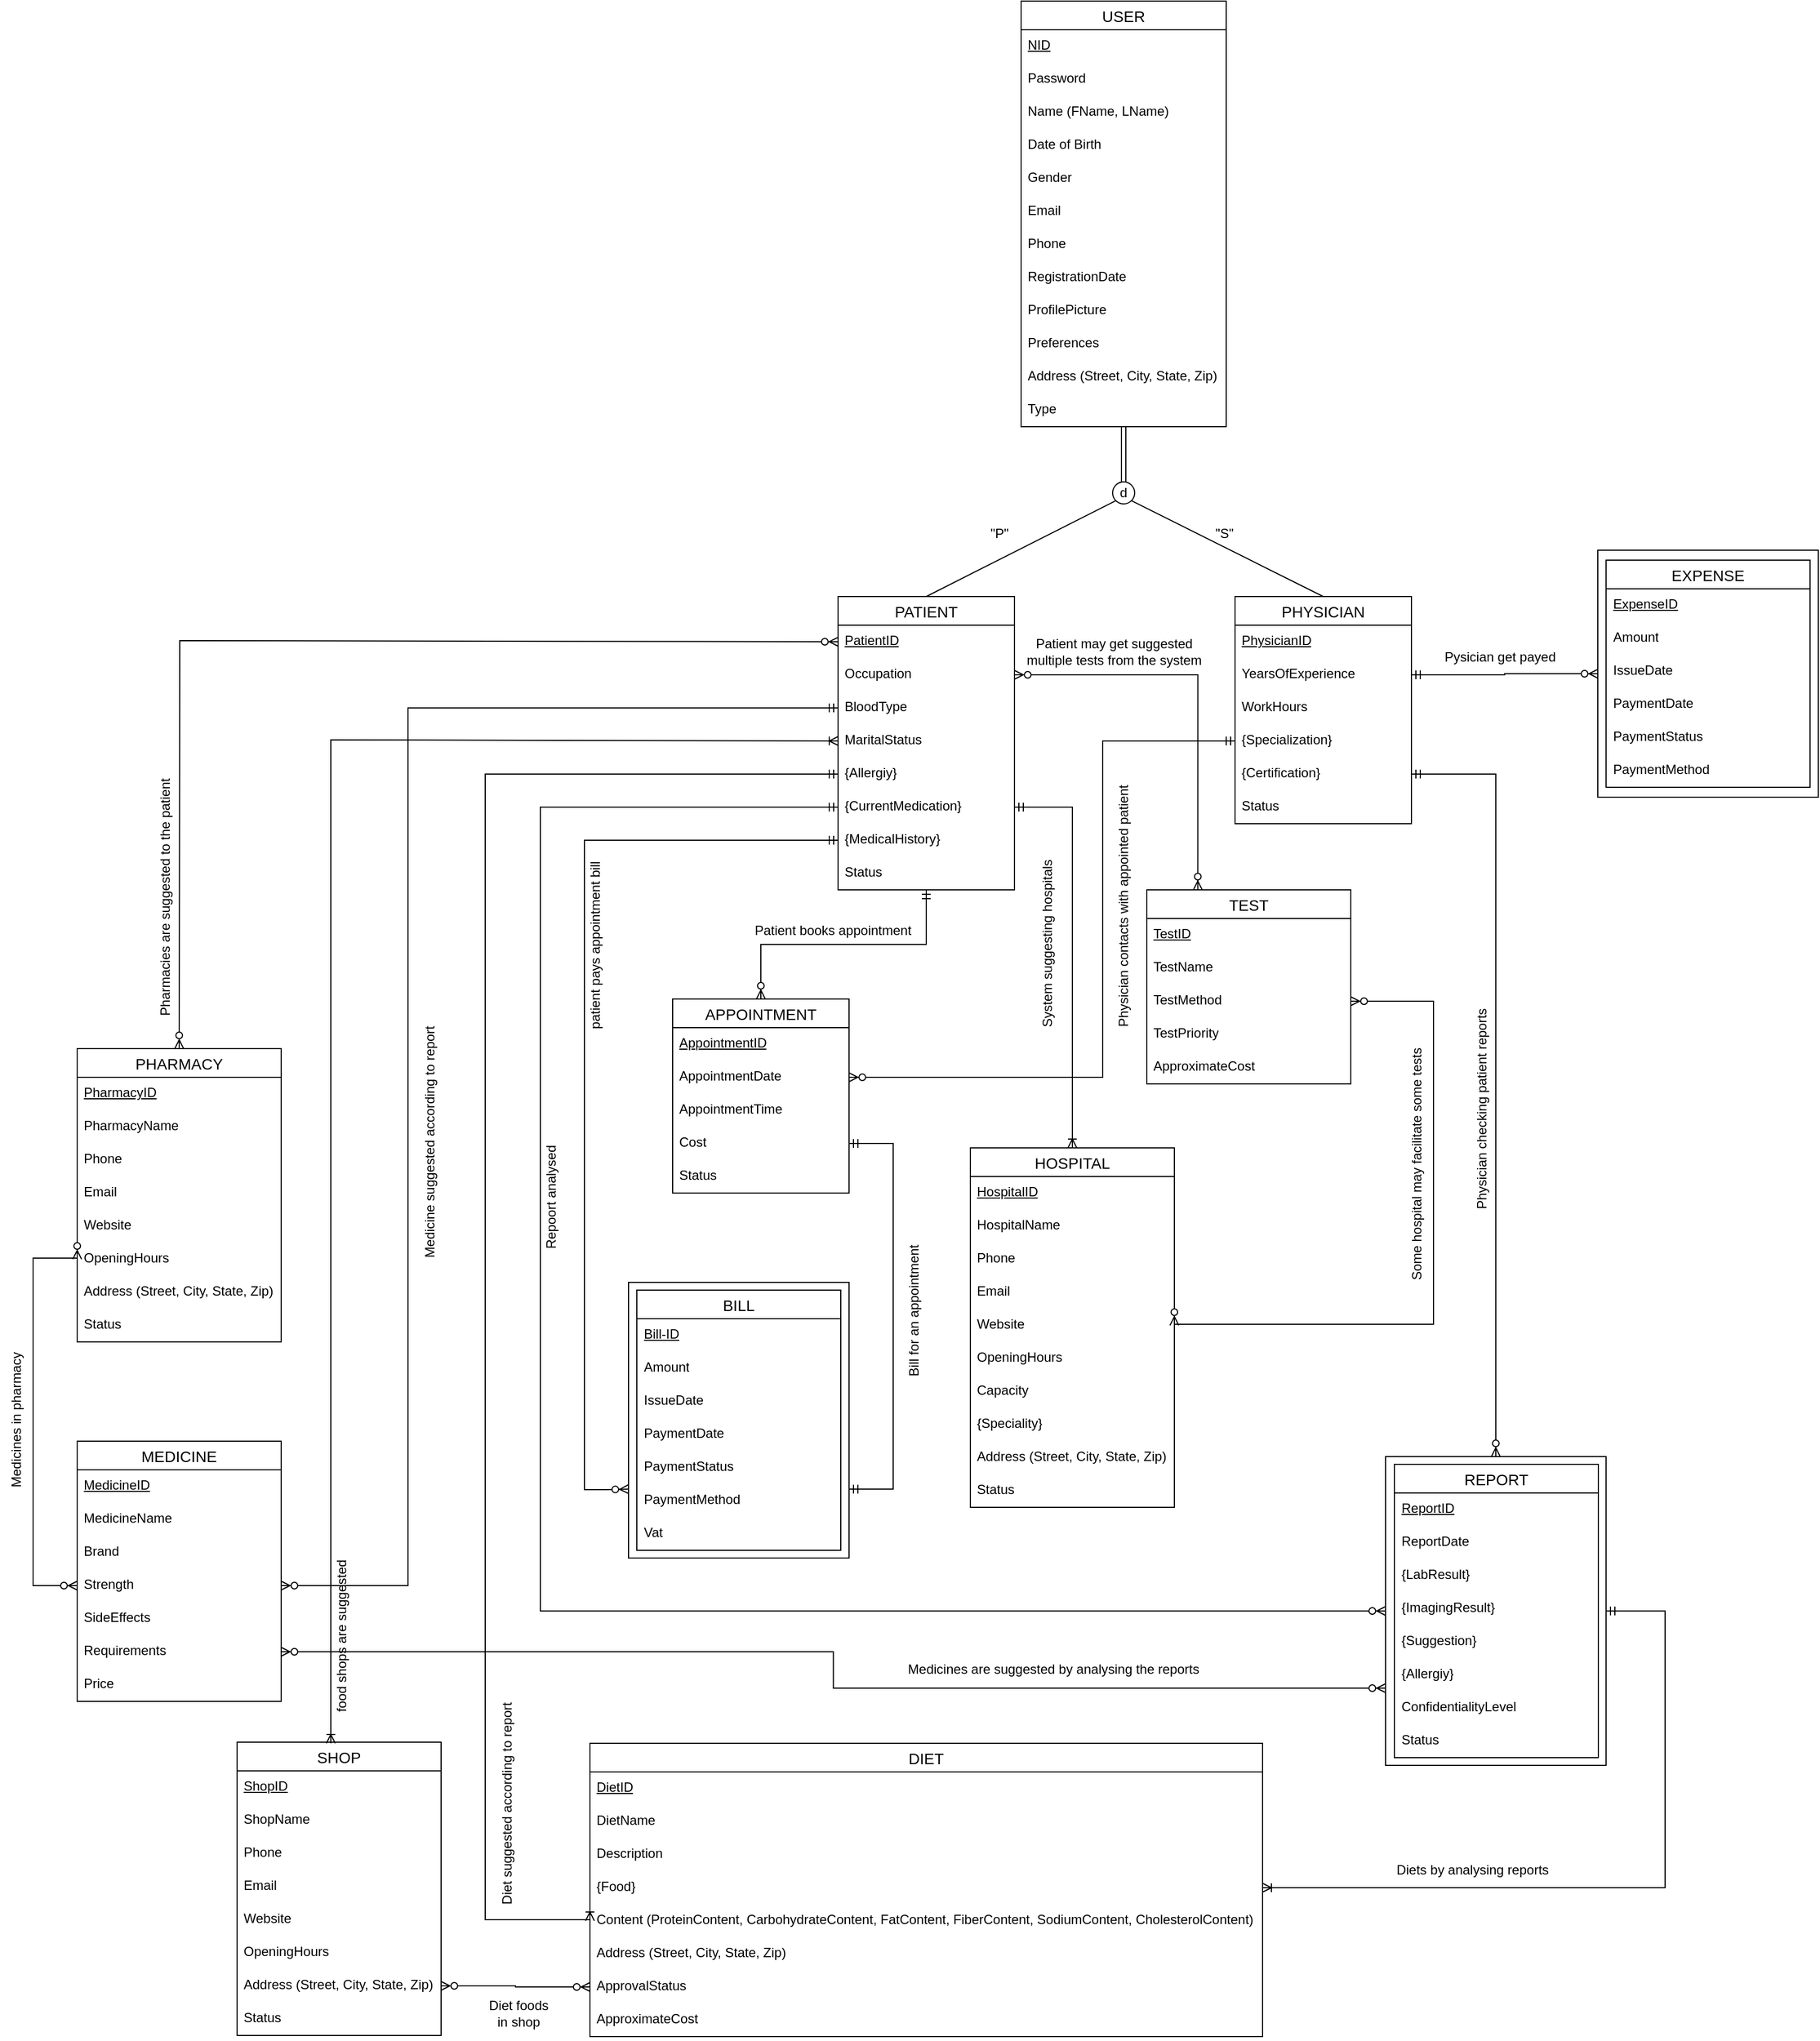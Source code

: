 <mxfile version="24.4.8" type="device">
  <diagram name="Page-1" id="dJ814Q4SRcZEO9ISlisU">
    <mxGraphModel dx="2045" dy="2937" grid="1" gridSize="10" guides="1" tooltips="1" connect="1" arrows="1" fold="1" page="1" pageScale="1" pageWidth="850" pageHeight="1100" math="0" shadow="0">
      <root>
        <mxCell id="0" />
        <mxCell id="1" parent="0" />
        <mxCell id="LpF7UqB0u3cu7DJITs-5-1" value="USER" style="swimlane;fontStyle=0;childLayout=stackLayout;horizontal=1;startSize=26;horizontalStack=0;resizeParent=1;resizeParentMax=0;resizeLast=0;collapsible=1;marginBottom=0;align=center;fontSize=14;" parent="1" vertex="1">
          <mxGeometry x="96" y="-2190" width="186" height="386" as="geometry" />
        </mxCell>
        <mxCell id="LpF7UqB0u3cu7DJITs-5-2" value="&lt;u&gt;NID&lt;/u&gt;" style="text;strokeColor=none;fillColor=none;spacingLeft=4;spacingRight=4;overflow=hidden;rotatable=0;points=[[0,0.5],[1,0.5]];portConstraint=eastwest;fontSize=12;whiteSpace=wrap;html=1;" parent="LpF7UqB0u3cu7DJITs-5-1" vertex="1">
          <mxGeometry y="26" width="186" height="30" as="geometry" />
        </mxCell>
        <mxCell id="LpF7UqB0u3cu7DJITs-5-59" value="Password" style="text;strokeColor=none;fillColor=none;spacingLeft=4;spacingRight=4;overflow=hidden;rotatable=0;points=[[0,0.5],[1,0.5]];portConstraint=eastwest;fontSize=12;whiteSpace=wrap;html=1;" parent="LpF7UqB0u3cu7DJITs-5-1" vertex="1">
          <mxGeometry y="56" width="186" height="30" as="geometry" />
        </mxCell>
        <mxCell id="LpF7UqB0u3cu7DJITs-5-3" value="Name (FName, LName)" style="text;strokeColor=none;fillColor=none;spacingLeft=4;spacingRight=4;overflow=hidden;rotatable=0;points=[[0,0.5],[1,0.5]];portConstraint=eastwest;fontSize=12;whiteSpace=wrap;html=1;" parent="LpF7UqB0u3cu7DJITs-5-1" vertex="1">
          <mxGeometry y="86" width="186" height="30" as="geometry" />
        </mxCell>
        <mxCell id="LpF7UqB0u3cu7DJITs-5-26" value="Date of Birth" style="text;strokeColor=none;fillColor=none;spacingLeft=4;spacingRight=4;overflow=hidden;rotatable=0;points=[[0,0.5],[1,0.5]];portConstraint=eastwest;fontSize=12;whiteSpace=wrap;html=1;" parent="LpF7UqB0u3cu7DJITs-5-1" vertex="1">
          <mxGeometry y="116" width="186" height="30" as="geometry" />
        </mxCell>
        <mxCell id="LpF7UqB0u3cu7DJITs-5-6" value="Gender" style="text;strokeColor=none;fillColor=none;spacingLeft=4;spacingRight=4;overflow=hidden;rotatable=0;points=[[0,0.5],[1,0.5]];portConstraint=eastwest;fontSize=12;whiteSpace=wrap;html=1;" parent="LpF7UqB0u3cu7DJITs-5-1" vertex="1">
          <mxGeometry y="146" width="186" height="30" as="geometry" />
        </mxCell>
        <mxCell id="LpF7UqB0u3cu7DJITs-5-4" value="Email" style="text;strokeColor=none;fillColor=none;spacingLeft=4;spacingRight=4;overflow=hidden;rotatable=0;points=[[0,0.5],[1,0.5]];portConstraint=eastwest;fontSize=12;whiteSpace=wrap;html=1;" parent="LpF7UqB0u3cu7DJITs-5-1" vertex="1">
          <mxGeometry y="176" width="186" height="30" as="geometry" />
        </mxCell>
        <mxCell id="LpF7UqB0u3cu7DJITs-5-5" value="Phone" style="text;strokeColor=none;fillColor=none;spacingLeft=4;spacingRight=4;overflow=hidden;rotatable=0;points=[[0,0.5],[1,0.5]];portConstraint=eastwest;fontSize=12;whiteSpace=wrap;html=1;" parent="LpF7UqB0u3cu7DJITs-5-1" vertex="1">
          <mxGeometry y="206" width="186" height="30" as="geometry" />
        </mxCell>
        <mxCell id="LpF7UqB0u3cu7DJITs-5-56" value="RegistrationDate" style="text;strokeColor=none;fillColor=none;spacingLeft=4;spacingRight=4;overflow=hidden;rotatable=0;points=[[0,0.5],[1,0.5]];portConstraint=eastwest;fontSize=12;whiteSpace=wrap;html=1;" parent="LpF7UqB0u3cu7DJITs-5-1" vertex="1">
          <mxGeometry y="236" width="186" height="30" as="geometry" />
        </mxCell>
        <mxCell id="LpF7UqB0u3cu7DJITs-5-60" value="ProfilePicture" style="text;strokeColor=none;fillColor=none;spacingLeft=4;spacingRight=4;overflow=hidden;rotatable=0;points=[[0,0.5],[1,0.5]];portConstraint=eastwest;fontSize=12;whiteSpace=wrap;html=1;" parent="LpF7UqB0u3cu7DJITs-5-1" vertex="1">
          <mxGeometry y="266" width="186" height="30" as="geometry" />
        </mxCell>
        <mxCell id="LpF7UqB0u3cu7DJITs-5-61" value="Preferences" style="text;strokeColor=none;fillColor=none;spacingLeft=4;spacingRight=4;overflow=hidden;rotatable=0;points=[[0,0.5],[1,0.5]];portConstraint=eastwest;fontSize=12;whiteSpace=wrap;html=1;" parent="LpF7UqB0u3cu7DJITs-5-1" vertex="1">
          <mxGeometry y="296" width="186" height="30" as="geometry" />
        </mxCell>
        <mxCell id="LpF7UqB0u3cu7DJITs-5-43" value="Address (Street, City, State, Zip)" style="text;strokeColor=none;fillColor=none;spacingLeft=4;spacingRight=4;overflow=hidden;rotatable=0;points=[[0,0.5],[1,0.5]];portConstraint=eastwest;fontSize=12;whiteSpace=wrap;html=1;" parent="LpF7UqB0u3cu7DJITs-5-1" vertex="1">
          <mxGeometry y="326" width="186" height="30" as="geometry" />
        </mxCell>
        <mxCell id="LpF7UqB0u3cu7DJITs-5-23" value="Type" style="text;strokeColor=none;fillColor=none;spacingLeft=4;spacingRight=4;overflow=hidden;rotatable=0;points=[[0,0.5],[1,0.5]];portConstraint=eastwest;fontSize=12;whiteSpace=wrap;html=1;" parent="LpF7UqB0u3cu7DJITs-5-1" vertex="1">
          <mxGeometry y="356" width="186" height="30" as="geometry" />
        </mxCell>
        <mxCell id="LpF7UqB0u3cu7DJITs-5-8" value="" style="shape=link;html=1;rounded=0;" parent="1" edge="1">
          <mxGeometry relative="1" as="geometry">
            <mxPoint x="189" y="-1754" as="sourcePoint" />
            <mxPoint x="189" y="-1804" as="targetPoint" />
          </mxGeometry>
        </mxCell>
        <mxCell id="LpF7UqB0u3cu7DJITs-5-10" value="d" style="ellipse;whiteSpace=wrap;html=1;aspect=fixed;" parent="1" vertex="1">
          <mxGeometry x="179" y="-1754" width="20" height="20" as="geometry" />
        </mxCell>
        <mxCell id="LpF7UqB0u3cu7DJITs-5-11" value="" style="endArrow=none;html=1;rounded=0;entryX=0;entryY=1;entryDx=0;entryDy=0;exitX=0.5;exitY=0;exitDx=0;exitDy=0;" parent="1" source="LpF7UqB0u3cu7DJITs-5-13" target="LpF7UqB0u3cu7DJITs-5-10" edge="1">
          <mxGeometry width="50" height="50" relative="1" as="geometry">
            <mxPoint x="136" y="-1680" as="sourcePoint" />
            <mxPoint x="186" y="-1730" as="targetPoint" />
          </mxGeometry>
        </mxCell>
        <mxCell id="LpF7UqB0u3cu7DJITs-5-12" value="" style="endArrow=none;html=1;rounded=0;exitX=1;exitY=1;exitDx=0;exitDy=0;entryX=0.5;entryY=0;entryDx=0;entryDy=0;" parent="1" source="LpF7UqB0u3cu7DJITs-5-10" target="LpF7UqB0u3cu7DJITs-5-20" edge="1">
          <mxGeometry width="50" height="50" relative="1" as="geometry">
            <mxPoint x="206" y="-1673.07" as="sourcePoint" />
            <mxPoint x="246" y="-1680" as="targetPoint" />
          </mxGeometry>
        </mxCell>
        <mxCell id="LpF7UqB0u3cu7DJITs-5-13" value="PATIENT" style="swimlane;fontStyle=0;childLayout=stackLayout;horizontal=1;startSize=26;horizontalStack=0;resizeParent=1;resizeParentMax=0;resizeLast=0;collapsible=1;marginBottom=0;align=center;fontSize=14;" parent="1" vertex="1">
          <mxGeometry x="-70" y="-1650" width="160" height="266" as="geometry" />
        </mxCell>
        <mxCell id="LpF7UqB0u3cu7DJITs-5-24" value="&lt;u&gt;PatientID&lt;/u&gt;" style="text;strokeColor=none;fillColor=none;spacingLeft=4;spacingRight=4;overflow=hidden;rotatable=0;points=[[0,0.5],[1,0.5]];portConstraint=eastwest;fontSize=12;whiteSpace=wrap;html=1;" parent="LpF7UqB0u3cu7DJITs-5-13" vertex="1">
          <mxGeometry y="26" width="160" height="30" as="geometry" />
        </mxCell>
        <mxCell id="LpF7UqB0u3cu7DJITs-5-53" value="Occupation" style="text;strokeColor=none;fillColor=none;spacingLeft=4;spacingRight=4;overflow=hidden;rotatable=0;points=[[0,0.5],[1,0.5]];portConstraint=eastwest;fontSize=12;whiteSpace=wrap;html=1;" parent="LpF7UqB0u3cu7DJITs-5-13" vertex="1">
          <mxGeometry y="56" width="160" height="30" as="geometry" />
        </mxCell>
        <mxCell id="LpF7UqB0u3cu7DJITs-5-54" value="BloodType" style="text;strokeColor=none;fillColor=none;spacingLeft=4;spacingRight=4;overflow=hidden;rotatable=0;points=[[0,0.5],[1,0.5]];portConstraint=eastwest;fontSize=12;whiteSpace=wrap;html=1;" parent="LpF7UqB0u3cu7DJITs-5-13" vertex="1">
          <mxGeometry y="86" width="160" height="30" as="geometry" />
        </mxCell>
        <mxCell id="LpF7UqB0u3cu7DJITs-5-55" value="MaritalStatus" style="text;strokeColor=none;fillColor=none;spacingLeft=4;spacingRight=4;overflow=hidden;rotatable=0;points=[[0,0.5],[1,0.5]];portConstraint=eastwest;fontSize=12;whiteSpace=wrap;html=1;" parent="LpF7UqB0u3cu7DJITs-5-13" vertex="1">
          <mxGeometry y="116" width="160" height="30" as="geometry" />
        </mxCell>
        <mxCell id="LpF7UqB0u3cu7DJITs-5-52" value="{Allergiy}" style="text;strokeColor=none;fillColor=none;spacingLeft=4;spacingRight=4;overflow=hidden;rotatable=0;points=[[0,0.5],[1,0.5]];portConstraint=eastwest;fontSize=12;whiteSpace=wrap;html=1;" parent="LpF7UqB0u3cu7DJITs-5-13" vertex="1">
          <mxGeometry y="146" width="160" height="30" as="geometry" />
        </mxCell>
        <mxCell id="LpF7UqB0u3cu7DJITs-5-51" value="{CurrentMedication}" style="text;strokeColor=none;fillColor=none;spacingLeft=4;spacingRight=4;overflow=hidden;rotatable=0;points=[[0,0.5],[1,0.5]];portConstraint=eastwest;fontSize=12;whiteSpace=wrap;html=1;" parent="LpF7UqB0u3cu7DJITs-5-13" vertex="1">
          <mxGeometry y="176" width="160" height="30" as="geometry" />
        </mxCell>
        <mxCell id="LpF7UqB0u3cu7DJITs-5-50" value="{MedicalHistory}" style="text;strokeColor=none;fillColor=none;spacingLeft=4;spacingRight=4;overflow=hidden;rotatable=0;points=[[0,0.5],[1,0.5]];portConstraint=eastwest;fontSize=12;whiteSpace=wrap;html=1;" parent="LpF7UqB0u3cu7DJITs-5-13" vertex="1">
          <mxGeometry y="206" width="160" height="30" as="geometry" />
        </mxCell>
        <mxCell id="LpF7UqB0u3cu7DJITs-5-58" value="Status" style="text;strokeColor=none;fillColor=none;spacingLeft=4;spacingRight=4;overflow=hidden;rotatable=0;points=[[0,0.5],[1,0.5]];portConstraint=eastwest;fontSize=12;whiteSpace=wrap;html=1;" parent="LpF7UqB0u3cu7DJITs-5-13" vertex="1">
          <mxGeometry y="236" width="160" height="30" as="geometry" />
        </mxCell>
        <mxCell id="LpF7UqB0u3cu7DJITs-5-20" value="PHYSICIAN" style="swimlane;fontStyle=0;childLayout=stackLayout;horizontal=1;startSize=26;horizontalStack=0;resizeParent=1;resizeParentMax=0;resizeLast=0;collapsible=1;marginBottom=0;align=center;fontSize=14;" parent="1" vertex="1">
          <mxGeometry x="290" y="-1650" width="160" height="206" as="geometry" />
        </mxCell>
        <mxCell id="LpF7UqB0u3cu7DJITs-5-25" value="&lt;u&gt;PhysicianID&lt;/u&gt;" style="text;strokeColor=none;fillColor=none;spacingLeft=4;spacingRight=4;overflow=hidden;rotatable=0;points=[[0,0.5],[1,0.5]];portConstraint=eastwest;fontSize=12;whiteSpace=wrap;html=1;" parent="LpF7UqB0u3cu7DJITs-5-20" vertex="1">
          <mxGeometry y="26" width="160" height="30" as="geometry" />
        </mxCell>
        <mxCell id="LpF7UqB0u3cu7DJITs-5-44" value="YearsOfExperience" style="text;strokeColor=none;fillColor=none;spacingLeft=4;spacingRight=4;overflow=hidden;rotatable=0;points=[[0,0.5],[1,0.5]];portConstraint=eastwest;fontSize=12;whiteSpace=wrap;html=1;" parent="LpF7UqB0u3cu7DJITs-5-20" vertex="1">
          <mxGeometry y="56" width="160" height="30" as="geometry" />
        </mxCell>
        <mxCell id="LpF7UqB0u3cu7DJITs-5-46" value="WorkHours" style="text;strokeColor=none;fillColor=none;spacingLeft=4;spacingRight=4;overflow=hidden;rotatable=0;points=[[0,0.5],[1,0.5]];portConstraint=eastwest;fontSize=12;whiteSpace=wrap;html=1;" parent="LpF7UqB0u3cu7DJITs-5-20" vertex="1">
          <mxGeometry y="86" width="160" height="30" as="geometry" />
        </mxCell>
        <mxCell id="LpF7UqB0u3cu7DJITs-5-49" value="{Specialization}" style="text;strokeColor=none;fillColor=none;spacingLeft=4;spacingRight=4;overflow=hidden;rotatable=0;points=[[0,0.5],[1,0.5]];portConstraint=eastwest;fontSize=12;whiteSpace=wrap;html=1;" parent="LpF7UqB0u3cu7DJITs-5-20" vertex="1">
          <mxGeometry y="116" width="160" height="30" as="geometry" />
        </mxCell>
        <mxCell id="LpF7UqB0u3cu7DJITs-5-45" value="{Certification}" style="text;strokeColor=none;fillColor=none;spacingLeft=4;spacingRight=4;overflow=hidden;rotatable=0;points=[[0,0.5],[1,0.5]];portConstraint=eastwest;fontSize=12;whiteSpace=wrap;html=1;" parent="LpF7UqB0u3cu7DJITs-5-20" vertex="1">
          <mxGeometry y="146" width="160" height="30" as="geometry" />
        </mxCell>
        <mxCell id="LpF7UqB0u3cu7DJITs-5-47" value="Status" style="text;strokeColor=none;fillColor=none;spacingLeft=4;spacingRight=4;overflow=hidden;rotatable=0;points=[[0,0.5],[1,0.5]];portConstraint=eastwest;fontSize=12;whiteSpace=wrap;html=1;" parent="LpF7UqB0u3cu7DJITs-5-20" vertex="1">
          <mxGeometry y="176" width="160" height="30" as="geometry" />
        </mxCell>
        <mxCell id="LpF7UqB0u3cu7DJITs-5-21" value="APPOINTMENT" style="swimlane;fontStyle=0;childLayout=stackLayout;horizontal=1;startSize=26;horizontalStack=0;resizeParent=1;resizeParentMax=0;resizeLast=0;collapsible=1;marginBottom=0;align=center;fontSize=14;" parent="1" vertex="1">
          <mxGeometry x="-220" y="-1285" width="160" height="176" as="geometry" />
        </mxCell>
        <mxCell id="LpF7UqB0u3cu7DJITs-5-22" value="&lt;u&gt;AppointmentID&lt;/u&gt;" style="text;strokeColor=none;fillColor=none;spacingLeft=4;spacingRight=4;overflow=hidden;rotatable=0;points=[[0,0.5],[1,0.5]];portConstraint=eastwest;fontSize=12;whiteSpace=wrap;html=1;" parent="LpF7UqB0u3cu7DJITs-5-21" vertex="1">
          <mxGeometry y="26" width="160" height="30" as="geometry" />
        </mxCell>
        <mxCell id="LpF7UqB0u3cu7DJITs-5-27" value="AppointmentDate" style="text;strokeColor=none;fillColor=none;spacingLeft=4;spacingRight=4;overflow=hidden;rotatable=0;points=[[0,0.5],[1,0.5]];portConstraint=eastwest;fontSize=12;whiteSpace=wrap;html=1;" parent="LpF7UqB0u3cu7DJITs-5-21" vertex="1">
          <mxGeometry y="56" width="160" height="30" as="geometry" />
        </mxCell>
        <mxCell id="LpF7UqB0u3cu7DJITs-5-28" value="AppointmentTime" style="text;strokeColor=none;fillColor=none;spacingLeft=4;spacingRight=4;overflow=hidden;rotatable=0;points=[[0,0.5],[1,0.5]];portConstraint=eastwest;fontSize=12;whiteSpace=wrap;html=1;" parent="LpF7UqB0u3cu7DJITs-5-21" vertex="1">
          <mxGeometry y="86" width="160" height="30" as="geometry" />
        </mxCell>
        <mxCell id="LpF7UqB0u3cu7DJITs-5-173" value="Cost" style="text;strokeColor=none;fillColor=none;spacingLeft=4;spacingRight=4;overflow=hidden;rotatable=0;points=[[0,0.5],[1,0.5]];portConstraint=eastwest;fontSize=12;whiteSpace=wrap;html=1;" parent="LpF7UqB0u3cu7DJITs-5-21" vertex="1">
          <mxGeometry y="116" width="160" height="30" as="geometry" />
        </mxCell>
        <mxCell id="LpF7UqB0u3cu7DJITs-5-30" value="Status" style="text;strokeColor=none;fillColor=none;spacingLeft=4;spacingRight=4;overflow=hidden;rotatable=0;points=[[0,0.5],[1,0.5]];portConstraint=eastwest;fontSize=12;whiteSpace=wrap;html=1;" parent="LpF7UqB0u3cu7DJITs-5-21" vertex="1">
          <mxGeometry y="146" width="160" height="30" as="geometry" />
        </mxCell>
        <mxCell id="LpF7UqB0u3cu7DJITs-5-31" value="HOSPITAL" style="swimlane;fontStyle=0;childLayout=stackLayout;horizontal=1;startSize=26;horizontalStack=0;resizeParent=1;resizeParentMax=0;resizeLast=0;collapsible=1;marginBottom=0;align=center;fontSize=14;" parent="1" vertex="1">
          <mxGeometry x="50" y="-1150" width="185" height="326" as="geometry" />
        </mxCell>
        <mxCell id="LpF7UqB0u3cu7DJITs-5-32" value="&lt;u&gt;HospitalID&lt;/u&gt;" style="text;strokeColor=none;fillColor=none;spacingLeft=4;spacingRight=4;overflow=hidden;rotatable=0;points=[[0,0.5],[1,0.5]];portConstraint=eastwest;fontSize=12;whiteSpace=wrap;html=1;" parent="LpF7UqB0u3cu7DJITs-5-31" vertex="1">
          <mxGeometry y="26" width="185" height="30" as="geometry" />
        </mxCell>
        <mxCell id="LpF7UqB0u3cu7DJITs-5-33" value="HospitalName" style="text;strokeColor=none;fillColor=none;spacingLeft=4;spacingRight=4;overflow=hidden;rotatable=0;points=[[0,0.5],[1,0.5]];portConstraint=eastwest;fontSize=12;whiteSpace=wrap;html=1;" parent="LpF7UqB0u3cu7DJITs-5-31" vertex="1">
          <mxGeometry y="56" width="185" height="30" as="geometry" />
        </mxCell>
        <mxCell id="LpF7UqB0u3cu7DJITs-5-34" value="Phone" style="text;strokeColor=none;fillColor=none;spacingLeft=4;spacingRight=4;overflow=hidden;rotatable=0;points=[[0,0.5],[1,0.5]];portConstraint=eastwest;fontSize=12;whiteSpace=wrap;html=1;" parent="LpF7UqB0u3cu7DJITs-5-31" vertex="1">
          <mxGeometry y="86" width="185" height="30" as="geometry" />
        </mxCell>
        <mxCell id="LpF7UqB0u3cu7DJITs-5-36" value="Email" style="text;strokeColor=none;fillColor=none;spacingLeft=4;spacingRight=4;overflow=hidden;rotatable=0;points=[[0,0.5],[1,0.5]];portConstraint=eastwest;fontSize=12;whiteSpace=wrap;html=1;" parent="LpF7UqB0u3cu7DJITs-5-31" vertex="1">
          <mxGeometry y="116" width="185" height="30" as="geometry" />
        </mxCell>
        <mxCell id="LpF7UqB0u3cu7DJITs-5-37" value="Website" style="text;strokeColor=none;fillColor=none;spacingLeft=4;spacingRight=4;overflow=hidden;rotatable=0;points=[[0,0.5],[1,0.5]];portConstraint=eastwest;fontSize=12;whiteSpace=wrap;html=1;" parent="LpF7UqB0u3cu7DJITs-5-31" vertex="1">
          <mxGeometry y="146" width="185" height="30" as="geometry" />
        </mxCell>
        <mxCell id="LpF7UqB0u3cu7DJITs-5-39" value="OpeningHours" style="text;strokeColor=none;fillColor=none;spacingLeft=4;spacingRight=4;overflow=hidden;rotatable=0;points=[[0,0.5],[1,0.5]];portConstraint=eastwest;fontSize=12;whiteSpace=wrap;html=1;" parent="LpF7UqB0u3cu7DJITs-5-31" vertex="1">
          <mxGeometry y="176" width="185" height="30" as="geometry" />
        </mxCell>
        <mxCell id="LpF7UqB0u3cu7DJITs-5-41" value="Capacity" style="text;strokeColor=none;fillColor=none;spacingLeft=4;spacingRight=4;overflow=hidden;rotatable=0;points=[[0,0.5],[1,0.5]];portConstraint=eastwest;fontSize=12;whiteSpace=wrap;html=1;" parent="LpF7UqB0u3cu7DJITs-5-31" vertex="1">
          <mxGeometry y="206" width="185" height="30" as="geometry" />
        </mxCell>
        <mxCell id="LpF7UqB0u3cu7DJITs-5-42" value="{Speciality}" style="text;strokeColor=none;fillColor=none;spacingLeft=4;spacingRight=4;overflow=hidden;rotatable=0;points=[[0,0.5],[1,0.5]];portConstraint=eastwest;fontSize=12;whiteSpace=wrap;html=1;" parent="LpF7UqB0u3cu7DJITs-5-31" vertex="1">
          <mxGeometry y="236" width="185" height="30" as="geometry" />
        </mxCell>
        <mxCell id="LpF7UqB0u3cu7DJITs-5-38" value="Address (Street, City, State, Zip)" style="text;strokeColor=none;fillColor=none;spacingLeft=4;spacingRight=4;overflow=hidden;rotatable=0;points=[[0,0.5],[1,0.5]];portConstraint=eastwest;fontSize=12;whiteSpace=wrap;html=1;" parent="LpF7UqB0u3cu7DJITs-5-31" vertex="1">
          <mxGeometry y="266" width="185" height="30" as="geometry" />
        </mxCell>
        <mxCell id="LpF7UqB0u3cu7DJITs-5-126" value="Status" style="text;strokeColor=none;fillColor=none;spacingLeft=4;spacingRight=4;overflow=hidden;rotatable=0;points=[[0,0.5],[1,0.5]];portConstraint=eastwest;fontSize=12;whiteSpace=wrap;html=1;" parent="LpF7UqB0u3cu7DJITs-5-31" vertex="1">
          <mxGeometry y="296" width="185" height="30" as="geometry" />
        </mxCell>
        <mxCell id="LpF7UqB0u3cu7DJITs-5-83" value="MEDICINE" style="swimlane;fontStyle=0;childLayout=stackLayout;horizontal=1;startSize=26;horizontalStack=0;resizeParent=1;resizeParentMax=0;resizeLast=0;collapsible=1;marginBottom=0;align=center;fontSize=14;" parent="1" vertex="1">
          <mxGeometry x="-760" y="-884" width="185" height="236" as="geometry" />
        </mxCell>
        <mxCell id="LpF7UqB0u3cu7DJITs-5-84" value="&lt;u&gt;MedicineID&lt;/u&gt;" style="text;strokeColor=none;fillColor=none;spacingLeft=4;spacingRight=4;overflow=hidden;rotatable=0;points=[[0,0.5],[1,0.5]];portConstraint=eastwest;fontSize=12;whiteSpace=wrap;html=1;" parent="LpF7UqB0u3cu7DJITs-5-83" vertex="1">
          <mxGeometry y="26" width="185" height="30" as="geometry" />
        </mxCell>
        <mxCell id="LpF7UqB0u3cu7DJITs-5-85" value="MedicineName" style="text;strokeColor=none;fillColor=none;spacingLeft=4;spacingRight=4;overflow=hidden;rotatable=0;points=[[0,0.5],[1,0.5]];portConstraint=eastwest;fontSize=12;whiteSpace=wrap;html=1;" parent="LpF7UqB0u3cu7DJITs-5-83" vertex="1">
          <mxGeometry y="56" width="185" height="30" as="geometry" />
        </mxCell>
        <mxCell id="LpF7UqB0u3cu7DJITs-5-86" value="Brand" style="text;strokeColor=none;fillColor=none;spacingLeft=4;spacingRight=4;overflow=hidden;rotatable=0;points=[[0,0.5],[1,0.5]];portConstraint=eastwest;fontSize=12;whiteSpace=wrap;html=1;" parent="LpF7UqB0u3cu7DJITs-5-83" vertex="1">
          <mxGeometry y="86" width="185" height="30" as="geometry" />
        </mxCell>
        <mxCell id="LpF7UqB0u3cu7DJITs-5-87" value="Strength" style="text;strokeColor=none;fillColor=none;spacingLeft=4;spacingRight=4;overflow=hidden;rotatable=0;points=[[0,0.5],[1,0.5]];portConstraint=eastwest;fontSize=12;whiteSpace=wrap;html=1;" parent="LpF7UqB0u3cu7DJITs-5-83" vertex="1">
          <mxGeometry y="116" width="185" height="30" as="geometry" />
        </mxCell>
        <mxCell id="LpF7UqB0u3cu7DJITs-5-88" value="SideEffects" style="text;strokeColor=none;fillColor=none;spacingLeft=4;spacingRight=4;overflow=hidden;rotatable=0;points=[[0,0.5],[1,0.5]];portConstraint=eastwest;fontSize=12;whiteSpace=wrap;html=1;" parent="LpF7UqB0u3cu7DJITs-5-83" vertex="1">
          <mxGeometry y="146" width="185" height="30" as="geometry" />
        </mxCell>
        <mxCell id="LpF7UqB0u3cu7DJITs-5-89" value="Requirements" style="text;strokeColor=none;fillColor=none;spacingLeft=4;spacingRight=4;overflow=hidden;rotatable=0;points=[[0,0.5],[1,0.5]];portConstraint=eastwest;fontSize=12;whiteSpace=wrap;html=1;" parent="LpF7UqB0u3cu7DJITs-5-83" vertex="1">
          <mxGeometry y="176" width="185" height="30" as="geometry" />
        </mxCell>
        <mxCell id="LpF7UqB0u3cu7DJITs-5-90" value="Price" style="text;strokeColor=none;fillColor=none;spacingLeft=4;spacingRight=4;overflow=hidden;rotatable=0;points=[[0,0.5],[1,0.5]];portConstraint=eastwest;fontSize=12;whiteSpace=wrap;html=1;" parent="LpF7UqB0u3cu7DJITs-5-83" vertex="1">
          <mxGeometry y="206" width="185" height="30" as="geometry" />
        </mxCell>
        <mxCell id="LpF7UqB0u3cu7DJITs-5-93" value="PHARMACY" style="swimlane;fontStyle=0;childLayout=stackLayout;horizontal=1;startSize=26;horizontalStack=0;resizeParent=1;resizeParentMax=0;resizeLast=0;collapsible=1;marginBottom=0;align=center;fontSize=14;" parent="1" vertex="1">
          <mxGeometry x="-760" y="-1240" width="185" height="266" as="geometry" />
        </mxCell>
        <mxCell id="LpF7UqB0u3cu7DJITs-5-94" value="&lt;u&gt;PharmacyID&lt;/u&gt;" style="text;strokeColor=none;fillColor=none;spacingLeft=4;spacingRight=4;overflow=hidden;rotatable=0;points=[[0,0.5],[1,0.5]];portConstraint=eastwest;fontSize=12;whiteSpace=wrap;html=1;" parent="LpF7UqB0u3cu7DJITs-5-93" vertex="1">
          <mxGeometry y="26" width="185" height="30" as="geometry" />
        </mxCell>
        <mxCell id="LpF7UqB0u3cu7DJITs-5-95" value="PharmacyName" style="text;strokeColor=none;fillColor=none;spacingLeft=4;spacingRight=4;overflow=hidden;rotatable=0;points=[[0,0.5],[1,0.5]];portConstraint=eastwest;fontSize=12;whiteSpace=wrap;html=1;" parent="LpF7UqB0u3cu7DJITs-5-93" vertex="1">
          <mxGeometry y="56" width="185" height="30" as="geometry" />
        </mxCell>
        <mxCell id="LpF7UqB0u3cu7DJITs-5-102" value="Phone" style="text;strokeColor=none;fillColor=none;spacingLeft=4;spacingRight=4;overflow=hidden;rotatable=0;points=[[0,0.5],[1,0.5]];portConstraint=eastwest;fontSize=12;whiteSpace=wrap;html=1;" parent="LpF7UqB0u3cu7DJITs-5-93" vertex="1">
          <mxGeometry y="86" width="185" height="30" as="geometry" />
        </mxCell>
        <mxCell id="LpF7UqB0u3cu7DJITs-5-103" value="Email" style="text;strokeColor=none;fillColor=none;spacingLeft=4;spacingRight=4;overflow=hidden;rotatable=0;points=[[0,0.5],[1,0.5]];portConstraint=eastwest;fontSize=12;whiteSpace=wrap;html=1;" parent="LpF7UqB0u3cu7DJITs-5-93" vertex="1">
          <mxGeometry y="116" width="185" height="30" as="geometry" />
        </mxCell>
        <mxCell id="LpF7UqB0u3cu7DJITs-5-104" value="Website" style="text;strokeColor=none;fillColor=none;spacingLeft=4;spacingRight=4;overflow=hidden;rotatable=0;points=[[0,0.5],[1,0.5]];portConstraint=eastwest;fontSize=12;whiteSpace=wrap;html=1;" parent="LpF7UqB0u3cu7DJITs-5-93" vertex="1">
          <mxGeometry y="146" width="185" height="30" as="geometry" />
        </mxCell>
        <mxCell id="LpF7UqB0u3cu7DJITs-5-105" value="OpeningHours" style="text;strokeColor=none;fillColor=none;spacingLeft=4;spacingRight=4;overflow=hidden;rotatable=0;points=[[0,0.5],[1,0.5]];portConstraint=eastwest;fontSize=12;whiteSpace=wrap;html=1;" parent="LpF7UqB0u3cu7DJITs-5-93" vertex="1">
          <mxGeometry y="176" width="185" height="30" as="geometry" />
        </mxCell>
        <mxCell id="LpF7UqB0u3cu7DJITs-5-101" value="Address (Street, City, State, Zip)" style="text;strokeColor=none;fillColor=none;spacingLeft=4;spacingRight=4;overflow=hidden;rotatable=0;points=[[0,0.5],[1,0.5]];portConstraint=eastwest;fontSize=12;whiteSpace=wrap;html=1;" parent="LpF7UqB0u3cu7DJITs-5-93" vertex="1">
          <mxGeometry y="206" width="185" height="30" as="geometry" />
        </mxCell>
        <mxCell id="LpF7UqB0u3cu7DJITs-5-127" value="Status" style="text;strokeColor=none;fillColor=none;spacingLeft=4;spacingRight=4;overflow=hidden;rotatable=0;points=[[0,0.5],[1,0.5]];portConstraint=eastwest;fontSize=12;whiteSpace=wrap;html=1;" parent="LpF7UqB0u3cu7DJITs-5-93" vertex="1">
          <mxGeometry y="236" width="185" height="30" as="geometry" />
        </mxCell>
        <mxCell id="LpF7UqB0u3cu7DJITs-5-106" value="DIET" style="swimlane;fontStyle=0;childLayout=stackLayout;horizontal=1;startSize=26;horizontalStack=0;resizeParent=1;resizeParentMax=0;resizeLast=0;collapsible=1;marginBottom=0;align=center;fontSize=14;" parent="1" vertex="1">
          <mxGeometry x="-295" y="-610" width="610" height="266" as="geometry" />
        </mxCell>
        <mxCell id="LpF7UqB0u3cu7DJITs-5-107" value="&lt;u&gt;DietID&lt;/u&gt;" style="text;strokeColor=none;fillColor=none;spacingLeft=4;spacingRight=4;overflow=hidden;rotatable=0;points=[[0,0.5],[1,0.5]];portConstraint=eastwest;fontSize=12;whiteSpace=wrap;html=1;" parent="LpF7UqB0u3cu7DJITs-5-106" vertex="1">
          <mxGeometry y="26" width="610" height="30" as="geometry" />
        </mxCell>
        <mxCell id="LpF7UqB0u3cu7DJITs-5-108" value="DietName" style="text;strokeColor=none;fillColor=none;spacingLeft=4;spacingRight=4;overflow=hidden;rotatable=0;points=[[0,0.5],[1,0.5]];portConstraint=eastwest;fontSize=12;whiteSpace=wrap;html=1;" parent="LpF7UqB0u3cu7DJITs-5-106" vertex="1">
          <mxGeometry y="56" width="610" height="30" as="geometry" />
        </mxCell>
        <mxCell id="LpF7UqB0u3cu7DJITs-5-116" value="Description" style="text;strokeColor=none;fillColor=none;spacingLeft=4;spacingRight=4;overflow=hidden;rotatable=0;points=[[0,0.5],[1,0.5]];portConstraint=eastwest;fontSize=12;whiteSpace=wrap;html=1;" parent="LpF7UqB0u3cu7DJITs-5-106" vertex="1">
          <mxGeometry y="86" width="610" height="30" as="geometry" />
        </mxCell>
        <mxCell id="LpF7UqB0u3cu7DJITs-5-117" value="{Food}" style="text;strokeColor=none;fillColor=none;spacingLeft=4;spacingRight=4;overflow=hidden;rotatable=0;points=[[0,0.5],[1,0.5]];portConstraint=eastwest;fontSize=12;whiteSpace=wrap;html=1;" parent="LpF7UqB0u3cu7DJITs-5-106" vertex="1">
          <mxGeometry y="116" width="610" height="30" as="geometry" />
        </mxCell>
        <mxCell id="LpF7UqB0u3cu7DJITs-5-112" value="Content (ProteinContent,&amp;nbsp;CarbohydrateContent,&amp;nbsp;FatContent,&amp;nbsp;FiberContent,&amp;nbsp;SodiumContent,&amp;nbsp;CholesterolContent)" style="text;strokeColor=none;fillColor=none;spacingLeft=4;spacingRight=4;overflow=hidden;rotatable=0;points=[[0,0.5],[1,0.5]];portConstraint=eastwest;fontSize=12;whiteSpace=wrap;html=1;" parent="LpF7UqB0u3cu7DJITs-5-106" vertex="1">
          <mxGeometry y="146" width="610" height="30" as="geometry" />
        </mxCell>
        <mxCell id="LpF7UqB0u3cu7DJITs-5-113" value="Address (Street, City, State, Zip)" style="text;strokeColor=none;fillColor=none;spacingLeft=4;spacingRight=4;overflow=hidden;rotatable=0;points=[[0,0.5],[1,0.5]];portConstraint=eastwest;fontSize=12;whiteSpace=wrap;html=1;" parent="LpF7UqB0u3cu7DJITs-5-106" vertex="1">
          <mxGeometry y="176" width="610" height="30" as="geometry" />
        </mxCell>
        <mxCell id="LpF7UqB0u3cu7DJITs-5-114" value="ApprovalStatus" style="text;strokeColor=none;fillColor=none;spacingLeft=4;spacingRight=4;overflow=hidden;rotatable=0;points=[[0,0.5],[1,0.5]];portConstraint=eastwest;fontSize=12;whiteSpace=wrap;html=1;" parent="LpF7UqB0u3cu7DJITs-5-106" vertex="1">
          <mxGeometry y="206" width="610" height="30" as="geometry" />
        </mxCell>
        <mxCell id="LpF7UqB0u3cu7DJITs-5-115" value="ApproximateCost" style="text;strokeColor=none;fillColor=none;spacingLeft=4;spacingRight=4;overflow=hidden;rotatable=0;points=[[0,0.5],[1,0.5]];portConstraint=eastwest;fontSize=12;whiteSpace=wrap;html=1;" parent="LpF7UqB0u3cu7DJITs-5-106" vertex="1">
          <mxGeometry y="236" width="610" height="30" as="geometry" />
        </mxCell>
        <mxCell id="LpF7UqB0u3cu7DJITs-5-118" value="SHOP" style="swimlane;fontStyle=0;childLayout=stackLayout;horizontal=1;startSize=26;horizontalStack=0;resizeParent=1;resizeParentMax=0;resizeLast=0;collapsible=1;marginBottom=0;align=center;fontSize=14;" parent="1" vertex="1">
          <mxGeometry x="-615" y="-611" width="185" height="266" as="geometry" />
        </mxCell>
        <mxCell id="LpF7UqB0u3cu7DJITs-5-119" value="&lt;u&gt;ShopID&lt;/u&gt;" style="text;strokeColor=none;fillColor=none;spacingLeft=4;spacingRight=4;overflow=hidden;rotatable=0;points=[[0,0.5],[1,0.5]];portConstraint=eastwest;fontSize=12;whiteSpace=wrap;html=1;" parent="LpF7UqB0u3cu7DJITs-5-118" vertex="1">
          <mxGeometry y="26" width="185" height="30" as="geometry" />
        </mxCell>
        <mxCell id="LpF7UqB0u3cu7DJITs-5-124" value="ShopName" style="text;strokeColor=none;fillColor=none;spacingLeft=4;spacingRight=4;overflow=hidden;rotatable=0;points=[[0,0.5],[1,0.5]];portConstraint=eastwest;fontSize=12;whiteSpace=wrap;html=1;" parent="LpF7UqB0u3cu7DJITs-5-118" vertex="1">
          <mxGeometry y="56" width="185" height="30" as="geometry" />
        </mxCell>
        <mxCell id="LpF7UqB0u3cu7DJITs-5-120" value="Phone" style="text;strokeColor=none;fillColor=none;spacingLeft=4;spacingRight=4;overflow=hidden;rotatable=0;points=[[0,0.5],[1,0.5]];portConstraint=eastwest;fontSize=12;whiteSpace=wrap;html=1;" parent="LpF7UqB0u3cu7DJITs-5-118" vertex="1">
          <mxGeometry y="86" width="185" height="30" as="geometry" />
        </mxCell>
        <mxCell id="LpF7UqB0u3cu7DJITs-5-121" value="Email" style="text;strokeColor=none;fillColor=none;spacingLeft=4;spacingRight=4;overflow=hidden;rotatable=0;points=[[0,0.5],[1,0.5]];portConstraint=eastwest;fontSize=12;whiteSpace=wrap;html=1;" parent="LpF7UqB0u3cu7DJITs-5-118" vertex="1">
          <mxGeometry y="116" width="185" height="30" as="geometry" />
        </mxCell>
        <mxCell id="LpF7UqB0u3cu7DJITs-5-122" value="Website" style="text;strokeColor=none;fillColor=none;spacingLeft=4;spacingRight=4;overflow=hidden;rotatable=0;points=[[0,0.5],[1,0.5]];portConstraint=eastwest;fontSize=12;whiteSpace=wrap;html=1;" parent="LpF7UqB0u3cu7DJITs-5-118" vertex="1">
          <mxGeometry y="146" width="185" height="30" as="geometry" />
        </mxCell>
        <mxCell id="LpF7UqB0u3cu7DJITs-5-123" value="OpeningHours" style="text;strokeColor=none;fillColor=none;spacingLeft=4;spacingRight=4;overflow=hidden;rotatable=0;points=[[0,0.5],[1,0.5]];portConstraint=eastwest;fontSize=12;whiteSpace=wrap;html=1;" parent="LpF7UqB0u3cu7DJITs-5-118" vertex="1">
          <mxGeometry y="176" width="185" height="30" as="geometry" />
        </mxCell>
        <mxCell id="LpF7UqB0u3cu7DJITs-5-125" value="Address (Street, City, State, Zip)" style="text;strokeColor=none;fillColor=none;spacingLeft=4;spacingRight=4;overflow=hidden;rotatable=0;points=[[0,0.5],[1,0.5]];portConstraint=eastwest;fontSize=12;whiteSpace=wrap;html=1;" parent="LpF7UqB0u3cu7DJITs-5-118" vertex="1">
          <mxGeometry y="206" width="185" height="30" as="geometry" />
        </mxCell>
        <mxCell id="LpF7UqB0u3cu7DJITs-5-128" value="Status" style="text;strokeColor=none;fillColor=none;spacingLeft=4;spacingRight=4;overflow=hidden;rotatable=0;points=[[0,0.5],[1,0.5]];portConstraint=eastwest;fontSize=12;whiteSpace=wrap;html=1;" parent="LpF7UqB0u3cu7DJITs-5-118" vertex="1">
          <mxGeometry y="236" width="185" height="30" as="geometry" />
        </mxCell>
        <mxCell id="LpF7UqB0u3cu7DJITs-5-149" value="&quot;S&quot;" style="text;html=1;align=center;verticalAlign=middle;resizable=0;points=[];autosize=1;strokeColor=none;fillColor=none;" parent="1" vertex="1">
          <mxGeometry x="260" y="-1722" width="40" height="30" as="geometry" />
        </mxCell>
        <mxCell id="LpF7UqB0u3cu7DJITs-5-150" value="&quot;P&quot;" style="text;html=1;align=center;verticalAlign=middle;resizable=0;points=[];autosize=1;strokeColor=none;fillColor=none;" parent="1" vertex="1">
          <mxGeometry x="56" y="-1722" width="40" height="30" as="geometry" />
        </mxCell>
        <mxCell id="LpF7UqB0u3cu7DJITs-5-151" value="" style="fontSize=12;html=1;endArrow=ERzeroToMany;startArrow=ERmandOne;rounded=0;exitX=0.5;exitY=1;exitDx=0;exitDy=0;entryX=0.5;entryY=0;entryDx=0;entryDy=0;edgeStyle=orthogonalEdgeStyle;" parent="1" source="LpF7UqB0u3cu7DJITs-5-13" target="LpF7UqB0u3cu7DJITs-5-21" edge="1">
          <mxGeometry width="100" height="100" relative="1" as="geometry">
            <mxPoint y="-1370" as="sourcePoint" />
            <mxPoint x="80" y="-1330" as="targetPoint" />
          </mxGeometry>
        </mxCell>
        <mxCell id="LpF7UqB0u3cu7DJITs-5-152" value="" style="fontSize=12;html=1;endArrow=ERzeroToMany;startArrow=ERmandOne;rounded=0;exitX=0;exitY=0.5;exitDx=0;exitDy=0;entryX=1;entryY=0.5;entryDx=0;entryDy=0;edgeStyle=orthogonalEdgeStyle;" parent="1" source="LpF7UqB0u3cu7DJITs-5-49" target="LpF7UqB0u3cu7DJITs-5-27" edge="1">
          <mxGeometry width="100" height="100" relative="1" as="geometry">
            <mxPoint x="187.5" y="-1320" as="sourcePoint" />
            <mxPoint x="37.5" y="-1221" as="targetPoint" />
            <Array as="points">
              <mxPoint x="170" y="-1519" />
              <mxPoint x="170" y="-1214" />
            </Array>
          </mxGeometry>
        </mxCell>
        <mxCell id="LpF7UqB0u3cu7DJITs-5-153" value="" style="rounded=0;whiteSpace=wrap;html=1;" parent="1" vertex="1">
          <mxGeometry x="619" y="-1692" width="200" height="224" as="geometry" />
        </mxCell>
        <mxCell id="LpF7UqB0u3cu7DJITs-5-154" value="EXPENSE" style="swimlane;fontStyle=0;childLayout=stackLayout;horizontal=1;startSize=26;horizontalStack=0;resizeParent=1;resizeParentMax=0;resizeLast=0;collapsible=1;marginBottom=0;align=center;fontSize=14;" parent="1" vertex="1">
          <mxGeometry x="626.5" y="-1683" width="185" height="206" as="geometry" />
        </mxCell>
        <mxCell id="LpF7UqB0u3cu7DJITs-5-155" value="&lt;u&gt;ExpenseID&lt;/u&gt;" style="text;strokeColor=none;fillColor=none;spacingLeft=4;spacingRight=4;overflow=hidden;rotatable=0;points=[[0,0.5],[1,0.5]];portConstraint=eastwest;fontSize=12;whiteSpace=wrap;html=1;" parent="LpF7UqB0u3cu7DJITs-5-154" vertex="1">
          <mxGeometry y="26" width="185" height="30" as="geometry" />
        </mxCell>
        <mxCell id="LpF7UqB0u3cu7DJITs-5-156" value="Amount" style="text;strokeColor=none;fillColor=none;spacingLeft=4;spacingRight=4;overflow=hidden;rotatable=0;points=[[0,0.5],[1,0.5]];portConstraint=eastwest;fontSize=12;whiteSpace=wrap;html=1;" parent="LpF7UqB0u3cu7DJITs-5-154" vertex="1">
          <mxGeometry y="56" width="185" height="30" as="geometry" />
        </mxCell>
        <mxCell id="LpF7UqB0u3cu7DJITs-5-157" value="IssueDate" style="text;strokeColor=none;fillColor=none;spacingLeft=4;spacingRight=4;overflow=hidden;rotatable=0;points=[[0,0.5],[1,0.5]];portConstraint=eastwest;fontSize=12;whiteSpace=wrap;html=1;" parent="LpF7UqB0u3cu7DJITs-5-154" vertex="1">
          <mxGeometry y="86" width="185" height="30" as="geometry" />
        </mxCell>
        <mxCell id="LpF7UqB0u3cu7DJITs-5-158" value="PaymentDate" style="text;strokeColor=none;fillColor=none;spacingLeft=4;spacingRight=4;overflow=hidden;rotatable=0;points=[[0,0.5],[1,0.5]];portConstraint=eastwest;fontSize=12;whiteSpace=wrap;html=1;" parent="LpF7UqB0u3cu7DJITs-5-154" vertex="1">
          <mxGeometry y="116" width="185" height="30" as="geometry" />
        </mxCell>
        <mxCell id="LpF7UqB0u3cu7DJITs-5-159" value="PaymentStatus" style="text;strokeColor=none;fillColor=none;spacingLeft=4;spacingRight=4;overflow=hidden;rotatable=0;points=[[0,0.5],[1,0.5]];portConstraint=eastwest;fontSize=12;whiteSpace=wrap;html=1;" parent="LpF7UqB0u3cu7DJITs-5-154" vertex="1">
          <mxGeometry y="146" width="185" height="30" as="geometry" />
        </mxCell>
        <mxCell id="LpF7UqB0u3cu7DJITs-5-160" value="PaymentMethod" style="text;strokeColor=none;fillColor=none;spacingLeft=4;spacingRight=4;overflow=hidden;rotatable=0;points=[[0,0.5],[1,0.5]];portConstraint=eastwest;fontSize=12;whiteSpace=wrap;html=1;" parent="LpF7UqB0u3cu7DJITs-5-154" vertex="1">
          <mxGeometry y="176" width="185" height="30" as="geometry" />
        </mxCell>
        <mxCell id="LpF7UqB0u3cu7DJITs-5-162" value="" style="fontSize=12;html=1;endArrow=ERzeroToMany;startArrow=ERmandOne;rounded=0;exitX=1;exitY=0.5;exitDx=0;exitDy=0;entryX=0;entryY=0.5;entryDx=0;entryDy=0;edgeStyle=orthogonalEdgeStyle;" parent="1" source="LpF7UqB0u3cu7DJITs-5-44" target="LpF7UqB0u3cu7DJITs-5-153" edge="1">
          <mxGeometry width="100" height="100" relative="1" as="geometry">
            <mxPoint x="640" y="-1416" as="sourcePoint" />
            <mxPoint x="290" y="-1201" as="targetPoint" />
          </mxGeometry>
        </mxCell>
        <mxCell id="LpF7UqB0u3cu7DJITs-5-163" value="TEST" style="swimlane;fontStyle=0;childLayout=stackLayout;horizontal=1;startSize=26;horizontalStack=0;resizeParent=1;resizeParentMax=0;resizeLast=0;collapsible=1;marginBottom=0;align=center;fontSize=14;" parent="1" vertex="1">
          <mxGeometry x="210" y="-1384" width="185" height="176" as="geometry" />
        </mxCell>
        <mxCell id="LpF7UqB0u3cu7DJITs-5-164" value="&lt;u&gt;TestID&lt;/u&gt;" style="text;strokeColor=none;fillColor=none;spacingLeft=4;spacingRight=4;overflow=hidden;rotatable=0;points=[[0,0.5],[1,0.5]];portConstraint=eastwest;fontSize=12;whiteSpace=wrap;html=1;" parent="LpF7UqB0u3cu7DJITs-5-163" vertex="1">
          <mxGeometry y="26" width="185" height="30" as="geometry" />
        </mxCell>
        <mxCell id="LpF7UqB0u3cu7DJITs-5-165" value="TestName" style="text;strokeColor=none;fillColor=none;spacingLeft=4;spacingRight=4;overflow=hidden;rotatable=0;points=[[0,0.5],[1,0.5]];portConstraint=eastwest;fontSize=12;whiteSpace=wrap;html=1;" parent="LpF7UqB0u3cu7DJITs-5-163" vertex="1">
          <mxGeometry y="56" width="185" height="30" as="geometry" />
        </mxCell>
        <mxCell id="LpF7UqB0u3cu7DJITs-5-168" value="TestMethod" style="text;strokeColor=none;fillColor=none;spacingLeft=4;spacingRight=4;overflow=hidden;rotatable=0;points=[[0,0.5],[1,0.5]];portConstraint=eastwest;fontSize=12;whiteSpace=wrap;html=1;" parent="LpF7UqB0u3cu7DJITs-5-163" vertex="1">
          <mxGeometry y="86" width="185" height="30" as="geometry" />
        </mxCell>
        <mxCell id="LpF7UqB0u3cu7DJITs-5-170" value="TestPriority" style="text;strokeColor=none;fillColor=none;spacingLeft=4;spacingRight=4;overflow=hidden;rotatable=0;points=[[0,0.5],[1,0.5]];portConstraint=eastwest;fontSize=12;whiteSpace=wrap;html=1;" parent="LpF7UqB0u3cu7DJITs-5-163" vertex="1">
          <mxGeometry y="116" width="185" height="30" as="geometry" />
        </mxCell>
        <mxCell id="LpF7UqB0u3cu7DJITs-5-169" value="ApproximateCost" style="text;strokeColor=none;fillColor=none;spacingLeft=4;spacingRight=4;overflow=hidden;rotatable=0;points=[[0,0.5],[1,0.5]];portConstraint=eastwest;fontSize=12;whiteSpace=wrap;html=1;" parent="LpF7UqB0u3cu7DJITs-5-163" vertex="1">
          <mxGeometry y="146" width="185" height="30" as="geometry" />
        </mxCell>
        <mxCell id="LpF7UqB0u3cu7DJITs-5-172" value="Patient books appointment" style="text;html=1;align=center;verticalAlign=middle;resizable=0;points=[];autosize=1;strokeColor=none;fillColor=none;" parent="1" vertex="1">
          <mxGeometry x="-160" y="-1362" width="170" height="30" as="geometry" />
        </mxCell>
        <mxCell id="LpF7UqB0u3cu7DJITs-5-174" value="Physician contacts with appointed patient" style="text;html=1;align=center;verticalAlign=middle;resizable=0;points=[];autosize=1;strokeColor=none;fillColor=none;rotation=-90;" parent="1" vertex="1">
          <mxGeometry x="69" y="-1384" width="240" height="30" as="geometry" />
        </mxCell>
        <mxCell id="LpF7UqB0u3cu7DJITs-5-176" value="System suggesting hospitals" style="text;html=1;align=center;verticalAlign=middle;resizable=0;points=[];autosize=1;strokeColor=none;fillColor=none;rotation=-90;" parent="1" vertex="1">
          <mxGeometry x="30" y="-1350" width="180" height="30" as="geometry" />
        </mxCell>
        <mxCell id="LpF7UqB0u3cu7DJITs-5-177" value="" style="edgeStyle=orthogonalEdgeStyle;fontSize=12;html=1;endArrow=ERoneToMany;startArrow=ERmandOne;rounded=0;exitX=1;exitY=0.5;exitDx=0;exitDy=0;entryX=0.5;entryY=0;entryDx=0;entryDy=0;" parent="1" source="LpF7UqB0u3cu7DJITs-5-51" target="LpF7UqB0u3cu7DJITs-5-31" edge="1">
          <mxGeometry width="100" height="100" relative="1" as="geometry">
            <mxPoint x="200" y="-1220" as="sourcePoint" />
            <mxPoint x="300" y="-1320" as="targetPoint" />
          </mxGeometry>
        </mxCell>
        <mxCell id="LpF7UqB0u3cu7DJITs-5-179" value="Pysician get payed" style="text;html=1;align=center;verticalAlign=middle;resizable=0;points=[];autosize=1;strokeColor=none;fillColor=none;rotation=0;" parent="1" vertex="1">
          <mxGeometry x="470" y="-1610" width="120" height="30" as="geometry" />
        </mxCell>
        <mxCell id="LpF7UqB0u3cu7DJITs-5-180" value="" style="edgeStyle=orthogonalEdgeStyle;fontSize=12;html=1;endArrow=ERzeroToMany;startArrow=ERmandOne;rounded=0;entryX=0.5;entryY=0;entryDx=0;entryDy=0;exitX=1;exitY=0.5;exitDx=0;exitDy=0;" parent="1" source="LpF7UqB0u3cu7DJITs-5-45" target="LpF7UqB0u3cu7DJITs-5-217" edge="1">
          <mxGeometry width="100" height="100" relative="1" as="geometry">
            <mxPoint x="370" y="-1410" as="sourcePoint" />
            <mxPoint x="526.5" y="-879" as="targetPoint" />
          </mxGeometry>
        </mxCell>
        <mxCell id="LpF7UqB0u3cu7DJITs-5-181" value="" style="edgeStyle=orthogonalEdgeStyle;fontSize=12;html=1;endArrow=ERzeroToMany;startArrow=ERmandOne;rounded=0;exitX=0;exitY=0.5;exitDx=0;exitDy=0;entryX=0;entryY=0.5;entryDx=0;entryDy=0;" parent="1" source="LpF7UqB0u3cu7DJITs-5-51" target="LpF7UqB0u3cu7DJITs-5-217" edge="1">
          <mxGeometry width="100" height="100" relative="1" as="geometry">
            <mxPoint x="460" y="-1479" as="sourcePoint" />
            <mxPoint x="434" y="-718" as="targetPoint" />
            <Array as="points">
              <mxPoint x="-340" y="-1459" />
              <mxPoint x="-340" y="-730" />
            </Array>
          </mxGeometry>
        </mxCell>
        <mxCell id="LpF7UqB0u3cu7DJITs-5-182" value="Physician checking patient reports" style="text;html=1;align=center;verticalAlign=middle;resizable=0;points=[];autosize=1;strokeColor=none;fillColor=none;rotation=-90;" parent="1" vertex="1">
          <mxGeometry x="409" y="-1200" width="210" height="30" as="geometry" />
        </mxCell>
        <mxCell id="LpF7UqB0u3cu7DJITs-5-183" value="Repoort analysed" style="text;html=1;align=center;verticalAlign=middle;resizable=0;points=[];autosize=1;strokeColor=none;fillColor=none;rotation=-90;" parent="1" vertex="1">
          <mxGeometry x="-390" y="-1120" width="120" height="30" as="geometry" />
        </mxCell>
        <mxCell id="LpF7UqB0u3cu7DJITs-5-185" value="" style="edgeStyle=orthogonalEdgeStyle;fontSize=12;html=1;endArrow=ERmandOne;startArrow=ERmandOne;rounded=0;entryX=1;entryY=0.5;entryDx=0;entryDy=0;exitX=1;exitY=0.75;exitDx=0;exitDy=0;" parent="1" source="LpF7UqB0u3cu7DJITs-5-200" target="LpF7UqB0u3cu7DJITs-5-173" edge="1">
          <mxGeometry width="100" height="100" relative="1" as="geometry">
            <mxPoint y="-850" as="sourcePoint" />
            <mxPoint x="-30" y="-890" as="targetPoint" />
            <Array as="points">
              <mxPoint x="-60" y="-840" />
              <mxPoint x="-20" y="-840" />
              <mxPoint x="-20" y="-1154" />
            </Array>
          </mxGeometry>
        </mxCell>
        <mxCell id="LpF7UqB0u3cu7DJITs-5-186" value="Bill for an appointment" style="text;html=1;align=center;verticalAlign=middle;resizable=0;points=[];autosize=1;strokeColor=none;fillColor=none;rotation=-90;" parent="1" vertex="1">
          <mxGeometry x="-71" y="-1017" width="140" height="30" as="geometry" />
        </mxCell>
        <mxCell id="LpF7UqB0u3cu7DJITs-5-187" value="" style="edgeStyle=orthogonalEdgeStyle;fontSize=12;html=1;endArrow=ERzeroToMany;startArrow=ERmandOne;rounded=0;exitX=0;exitY=0.5;exitDx=0;exitDy=0;entryX=0;entryY=0.75;entryDx=0;entryDy=0;" parent="1" source="LpF7UqB0u3cu7DJITs-5-50" target="LpF7UqB0u3cu7DJITs-5-200" edge="1">
          <mxGeometry width="100" height="100" relative="1" as="geometry">
            <mxPoint x="-120" y="-1060" as="sourcePoint" />
            <mxPoint x="-280" y="-880" as="targetPoint" />
            <Array as="points">
              <mxPoint x="-300" y="-1429" />
              <mxPoint x="-300" y="-840" />
              <mxPoint x="-280" y="-840" />
            </Array>
          </mxGeometry>
        </mxCell>
        <mxCell id="LpF7UqB0u3cu7DJITs-5-188" value="patient pays appointment bill&amp;nbsp;" style="text;html=1;align=center;verticalAlign=middle;resizable=0;points=[];autosize=1;strokeColor=none;fillColor=none;rotation=-90;" parent="1" vertex="1">
          <mxGeometry x="-380" y="-1350" width="180" height="30" as="geometry" />
        </mxCell>
        <mxCell id="LpF7UqB0u3cu7DJITs-5-189" value="" style="edgeStyle=orthogonalEdgeStyle;fontSize=12;html=1;endArrow=ERoneToMany;startArrow=ERmandOne;rounded=0;exitX=0;exitY=0.5;exitDx=0;exitDy=0;entryX=0;entryY=0.5;entryDx=0;entryDy=0;" parent="1" source="LpF7UqB0u3cu7DJITs-5-52" target="LpF7UqB0u3cu7DJITs-5-112" edge="1">
          <mxGeometry width="100" height="100" relative="1" as="geometry">
            <mxPoint x="100" y="-1449" as="sourcePoint" />
            <mxPoint x="153" y="-1140" as="targetPoint" />
            <Array as="points">
              <mxPoint x="-390" y="-1489" />
              <mxPoint x="-390" y="-450" />
              <mxPoint x="-295" y="-450" />
            </Array>
          </mxGeometry>
        </mxCell>
        <mxCell id="LpF7UqB0u3cu7DJITs-5-190" value="Diet suggested according to report" style="text;html=1;align=center;verticalAlign=middle;resizable=0;points=[];autosize=1;strokeColor=none;fillColor=none;rotation=-90;" parent="1" vertex="1">
          <mxGeometry x="-475" y="-570" width="210" height="30" as="geometry" />
        </mxCell>
        <mxCell id="LpF7UqB0u3cu7DJITs-5-191" value="" style="edgeStyle=orthogonalEdgeStyle;fontSize=12;html=1;endArrow=ERoneToMany;startArrow=ERmandOne;rounded=0;entryX=1;entryY=0.5;entryDx=0;entryDy=0;exitX=1;exitY=0.5;exitDx=0;exitDy=0;" parent="1" source="LpF7UqB0u3cu7DJITs-5-217" target="LpF7UqB0u3cu7DJITs-5-117" edge="1">
          <mxGeometry width="100" height="100" relative="1" as="geometry">
            <mxPoint x="619" y="-718" as="sourcePoint" />
            <mxPoint x="-285" y="-469" as="targetPoint" />
            <Array as="points">
              <mxPoint x="680" y="-730" />
              <mxPoint x="680" y="-479" />
            </Array>
          </mxGeometry>
        </mxCell>
        <mxCell id="LpF7UqB0u3cu7DJITs-5-192" value="Diets by analysing reports" style="text;html=1;align=center;verticalAlign=middle;resizable=0;points=[];autosize=1;strokeColor=none;fillColor=none;rotation=0;" parent="1" vertex="1">
          <mxGeometry x="425" y="-510" width="160" height="30" as="geometry" />
        </mxCell>
        <mxCell id="LpF7UqB0u3cu7DJITs-5-195" value="" style="edgeStyle=orthogonalEdgeStyle;fontSize=12;html=1;endArrow=ERzeroToMany;endFill=1;startArrow=ERzeroToMany;rounded=0;entryX=0;entryY=0.5;entryDx=0;entryDy=0;exitX=1;exitY=0.5;exitDx=0;exitDy=0;" parent="1" source="LpF7UqB0u3cu7DJITs-5-125" target="LpF7UqB0u3cu7DJITs-5-114" edge="1">
          <mxGeometry width="100" height="100" relative="1" as="geometry">
            <mxPoint x="-370" y="-700" as="sourcePoint" />
            <mxPoint x="-270" y="-800" as="targetPoint" />
          </mxGeometry>
        </mxCell>
        <mxCell id="LpF7UqB0u3cu7DJITs-5-199" value="food shops are suggested" style="text;html=1;align=center;verticalAlign=middle;resizable=0;points=[];autosize=1;strokeColor=none;fillColor=none;rotation=-90;" parent="1" vertex="1">
          <mxGeometry x="-600" y="-722" width="160" height="30" as="geometry" />
        </mxCell>
        <mxCell id="LpF7UqB0u3cu7DJITs-5-200" value="" style="rounded=0;whiteSpace=wrap;html=1;" parent="1" vertex="1">
          <mxGeometry x="-260" y="-1028" width="200" height="250" as="geometry" />
        </mxCell>
        <mxCell id="LpF7UqB0u3cu7DJITs-5-202" value="BILL" style="swimlane;fontStyle=0;childLayout=stackLayout;horizontal=1;startSize=26;horizontalStack=0;resizeParent=1;resizeParentMax=0;resizeLast=0;collapsible=1;marginBottom=0;align=center;fontSize=14;" parent="1" vertex="1">
          <mxGeometry x="-252.5" y="-1021" width="185" height="236" as="geometry" />
        </mxCell>
        <mxCell id="LpF7UqB0u3cu7DJITs-5-203" value="&lt;u&gt;Bill-ID&lt;/u&gt;" style="text;strokeColor=none;fillColor=none;spacingLeft=4;spacingRight=4;overflow=hidden;rotatable=0;points=[[0,0.5],[1,0.5]];portConstraint=eastwest;fontSize=12;whiteSpace=wrap;html=1;" parent="LpF7UqB0u3cu7DJITs-5-202" vertex="1">
          <mxGeometry y="26" width="185" height="30" as="geometry" />
        </mxCell>
        <mxCell id="LpF7UqB0u3cu7DJITs-5-204" value="Amount" style="text;strokeColor=none;fillColor=none;spacingLeft=4;spacingRight=4;overflow=hidden;rotatable=0;points=[[0,0.5],[1,0.5]];portConstraint=eastwest;fontSize=12;whiteSpace=wrap;html=1;" parent="LpF7UqB0u3cu7DJITs-5-202" vertex="1">
          <mxGeometry y="56" width="185" height="30" as="geometry" />
        </mxCell>
        <mxCell id="LpF7UqB0u3cu7DJITs-5-205" value="IssueDate" style="text;strokeColor=none;fillColor=none;spacingLeft=4;spacingRight=4;overflow=hidden;rotatable=0;points=[[0,0.5],[1,0.5]];portConstraint=eastwest;fontSize=12;whiteSpace=wrap;html=1;" parent="LpF7UqB0u3cu7DJITs-5-202" vertex="1">
          <mxGeometry y="86" width="185" height="30" as="geometry" />
        </mxCell>
        <mxCell id="LpF7UqB0u3cu7DJITs-5-206" value="PaymentDate" style="text;strokeColor=none;fillColor=none;spacingLeft=4;spacingRight=4;overflow=hidden;rotatable=0;points=[[0,0.5],[1,0.5]];portConstraint=eastwest;fontSize=12;whiteSpace=wrap;html=1;" parent="LpF7UqB0u3cu7DJITs-5-202" vertex="1">
          <mxGeometry y="116" width="185" height="30" as="geometry" />
        </mxCell>
        <mxCell id="LpF7UqB0u3cu7DJITs-5-207" value="PaymentStatus" style="text;strokeColor=none;fillColor=none;spacingLeft=4;spacingRight=4;overflow=hidden;rotatable=0;points=[[0,0.5],[1,0.5]];portConstraint=eastwest;fontSize=12;whiteSpace=wrap;html=1;" parent="LpF7UqB0u3cu7DJITs-5-202" vertex="1">
          <mxGeometry y="146" width="185" height="30" as="geometry" />
        </mxCell>
        <mxCell id="LpF7UqB0u3cu7DJITs-5-208" value="PaymentMethod" style="text;strokeColor=none;fillColor=none;spacingLeft=4;spacingRight=4;overflow=hidden;rotatable=0;points=[[0,0.5],[1,0.5]];portConstraint=eastwest;fontSize=12;whiteSpace=wrap;html=1;" parent="LpF7UqB0u3cu7DJITs-5-202" vertex="1">
          <mxGeometry y="176" width="185" height="30" as="geometry" />
        </mxCell>
        <mxCell id="LpF7UqB0u3cu7DJITs-5-209" value="Vat" style="text;strokeColor=none;fillColor=none;spacingLeft=4;spacingRight=4;overflow=hidden;rotatable=0;points=[[0,0.5],[1,0.5]];portConstraint=eastwest;fontSize=12;whiteSpace=wrap;html=1;" parent="LpF7UqB0u3cu7DJITs-5-202" vertex="1">
          <mxGeometry y="206" width="185" height="30" as="geometry" />
        </mxCell>
        <mxCell id="LpF7UqB0u3cu7DJITs-5-211" value="" style="edgeStyle=orthogonalEdgeStyle;fontSize=12;html=1;endArrow=ERzeroToMany;endFill=1;startArrow=ERzeroToMany;rounded=0;entryX=1;entryY=0.5;entryDx=0;entryDy=0;exitX=1;exitY=0.5;exitDx=0;exitDy=0;" parent="1" source="LpF7UqB0u3cu7DJITs-5-37" target="LpF7UqB0u3cu7DJITs-5-168" edge="1">
          <mxGeometry width="100" height="100" relative="1" as="geometry">
            <mxPoint x="380" y="-1250" as="sourcePoint" />
            <mxPoint x="480" y="-1350" as="targetPoint" />
            <Array as="points">
              <mxPoint x="470" y="-990" />
              <mxPoint x="470" y="-1283" />
            </Array>
          </mxGeometry>
        </mxCell>
        <mxCell id="LpF7UqB0u3cu7DJITs-5-212" value="Some hospital may facilitate some tests" style="text;html=1;align=center;verticalAlign=middle;resizable=0;points=[];autosize=1;strokeColor=none;fillColor=none;rotation=-90;" parent="1" vertex="1">
          <mxGeometry x="340" y="-1150" width="230" height="30" as="geometry" />
        </mxCell>
        <mxCell id="LpF7UqB0u3cu7DJITs-5-214" value="" style="edgeStyle=orthogonalEdgeStyle;fontSize=12;html=1;endArrow=ERzeroToMany;endFill=1;startArrow=ERzeroToMany;rounded=0;entryX=1;entryY=0.5;entryDx=0;entryDy=0;exitX=0.25;exitY=0;exitDx=0;exitDy=0;" parent="1" source="LpF7UqB0u3cu7DJITs-5-163" target="LpF7UqB0u3cu7DJITs-5-53" edge="1">
          <mxGeometry width="100" height="100" relative="1" as="geometry">
            <mxPoint x="245" y="-979" as="sourcePoint" />
            <mxPoint x="419" y="-1273" as="targetPoint" />
            <Array as="points">
              <mxPoint x="256" y="-1579" />
            </Array>
          </mxGeometry>
        </mxCell>
        <mxCell id="LpF7UqB0u3cu7DJITs-5-215" value="Patient may get suggested&lt;div&gt;multiple tests from the system&lt;/div&gt;" style="text;html=1;align=center;verticalAlign=middle;resizable=0;points=[];autosize=1;strokeColor=none;fillColor=none;rotation=0;" parent="1" vertex="1">
          <mxGeometry x="90" y="-1620" width="180" height="40" as="geometry" />
        </mxCell>
        <mxCell id="LpF7UqB0u3cu7DJITs-5-217" value="" style="rounded=0;whiteSpace=wrap;html=1;" parent="1" vertex="1">
          <mxGeometry x="426.5" y="-870" width="200" height="280" as="geometry" />
        </mxCell>
        <mxCell id="LpF7UqB0u3cu7DJITs-5-218" value="REPORT" style="swimlane;fontStyle=0;childLayout=stackLayout;horizontal=1;startSize=26;horizontalStack=0;resizeParent=1;resizeParentMax=0;resizeLast=0;collapsible=1;marginBottom=0;align=center;fontSize=14;" parent="1" vertex="1">
          <mxGeometry x="434.5" y="-863" width="185" height="266" as="geometry" />
        </mxCell>
        <mxCell id="LpF7UqB0u3cu7DJITs-5-219" value="&lt;u&gt;ReportID&lt;/u&gt;" style="text;strokeColor=none;fillColor=none;spacingLeft=4;spacingRight=4;overflow=hidden;rotatable=0;points=[[0,0.5],[1,0.5]];portConstraint=eastwest;fontSize=12;whiteSpace=wrap;html=1;" parent="LpF7UqB0u3cu7DJITs-5-218" vertex="1">
          <mxGeometry y="26" width="185" height="30" as="geometry" />
        </mxCell>
        <mxCell id="LpF7UqB0u3cu7DJITs-5-220" value="ReportDate" style="text;strokeColor=none;fillColor=none;spacingLeft=4;spacingRight=4;overflow=hidden;rotatable=0;points=[[0,0.5],[1,0.5]];portConstraint=eastwest;fontSize=12;whiteSpace=wrap;html=1;" parent="LpF7UqB0u3cu7DJITs-5-218" vertex="1">
          <mxGeometry y="56" width="185" height="30" as="geometry" />
        </mxCell>
        <mxCell id="LpF7UqB0u3cu7DJITs-5-221" value="{LabResult}" style="text;strokeColor=none;fillColor=none;spacingLeft=4;spacingRight=4;overflow=hidden;rotatable=0;points=[[0,0.5],[1,0.5]];portConstraint=eastwest;fontSize=12;whiteSpace=wrap;html=1;" parent="LpF7UqB0u3cu7DJITs-5-218" vertex="1">
          <mxGeometry y="86" width="185" height="30" as="geometry" />
        </mxCell>
        <mxCell id="LpF7UqB0u3cu7DJITs-5-222" value="{ImagingResult}" style="text;strokeColor=none;fillColor=none;spacingLeft=4;spacingRight=4;overflow=hidden;rotatable=0;points=[[0,0.5],[1,0.5]];portConstraint=eastwest;fontSize=12;whiteSpace=wrap;html=1;" parent="LpF7UqB0u3cu7DJITs-5-218" vertex="1">
          <mxGeometry y="116" width="185" height="30" as="geometry" />
        </mxCell>
        <mxCell id="LpF7UqB0u3cu7DJITs-5-223" value="{Suggestion}" style="text;strokeColor=none;fillColor=none;spacingLeft=4;spacingRight=4;overflow=hidden;rotatable=0;points=[[0,0.5],[1,0.5]];portConstraint=eastwest;fontSize=12;whiteSpace=wrap;html=1;" parent="LpF7UqB0u3cu7DJITs-5-218" vertex="1">
          <mxGeometry y="146" width="185" height="30" as="geometry" />
        </mxCell>
        <mxCell id="LpF7UqB0u3cu7DJITs-5-224" value="{Allergiy}" style="text;strokeColor=none;fillColor=none;spacingLeft=4;spacingRight=4;overflow=hidden;rotatable=0;points=[[0,0.5],[1,0.5]];portConstraint=eastwest;fontSize=12;whiteSpace=wrap;html=1;" parent="LpF7UqB0u3cu7DJITs-5-218" vertex="1">
          <mxGeometry y="176" width="185" height="30" as="geometry" />
        </mxCell>
        <mxCell id="LpF7UqB0u3cu7DJITs-5-225" value="ConfidentialityLevel" style="text;strokeColor=none;fillColor=none;spacingLeft=4;spacingRight=4;overflow=hidden;rotatable=0;points=[[0,0.5],[1,0.5]];portConstraint=eastwest;fontSize=12;whiteSpace=wrap;html=1;" parent="LpF7UqB0u3cu7DJITs-5-218" vertex="1">
          <mxGeometry y="206" width="185" height="30" as="geometry" />
        </mxCell>
        <mxCell id="LpF7UqB0u3cu7DJITs-5-226" value="Status" style="text;strokeColor=none;fillColor=none;spacingLeft=4;spacingRight=4;overflow=hidden;rotatable=0;points=[[0,0.5],[1,0.5]];portConstraint=eastwest;fontSize=12;whiteSpace=wrap;html=1;" parent="LpF7UqB0u3cu7DJITs-5-218" vertex="1">
          <mxGeometry y="236" width="185" height="30" as="geometry" />
        </mxCell>
        <mxCell id="LpF7UqB0u3cu7DJITs-5-228" value="" style="edgeStyle=orthogonalEdgeStyle;fontSize=12;html=1;endArrow=ERzeroToMany;endFill=1;startArrow=ERzeroToMany;rounded=0;entryX=0;entryY=0.75;entryDx=0;entryDy=0;" parent="1" source="LpF7UqB0u3cu7DJITs-5-89" target="LpF7UqB0u3cu7DJITs-5-217" edge="1">
          <mxGeometry width="100" height="100" relative="1" as="geometry">
            <mxPoint x="-365" y="-670" as="sourcePoint" />
            <mxPoint x="400" y="-669" as="targetPoint" />
          </mxGeometry>
        </mxCell>
        <mxCell id="LpF7UqB0u3cu7DJITs-5-229" value="" style="edgeStyle=orthogonalEdgeStyle;fontSize=12;html=1;endArrow=ERzeroToMany;endFill=1;startArrow=ERzeroToMany;rounded=0;entryX=0;entryY=0.5;entryDx=0;entryDy=0;exitX=0;exitY=0.5;exitDx=0;exitDy=0;" parent="1" source="LpF7UqB0u3cu7DJITs-5-87" target="LpF7UqB0u3cu7DJITs-5-105" edge="1">
          <mxGeometry width="100" height="100" relative="1" as="geometry">
            <mxPoint x="-420" y="-380" as="sourcePoint" />
            <mxPoint x="-285" y="-379" as="targetPoint" />
            <Array as="points">
              <mxPoint x="-800" y="-753" />
              <mxPoint x="-800" y="-1050" />
              <mxPoint x="-760" y="-1050" />
            </Array>
          </mxGeometry>
        </mxCell>
        <mxCell id="LpF7UqB0u3cu7DJITs-5-230" value="Medicines are suggested by analysing the reports" style="text;html=1;align=center;verticalAlign=middle;resizable=0;points=[];autosize=1;strokeColor=none;fillColor=none;" parent="1" vertex="1">
          <mxGeometry x="-20" y="-692" width="290" height="30" as="geometry" />
        </mxCell>
        <mxCell id="LpF7UqB0u3cu7DJITs-5-231" value="Diet foods&lt;div&gt;in shop&lt;/div&gt;" style="text;html=1;align=center;verticalAlign=middle;resizable=0;points=[];autosize=1;strokeColor=none;fillColor=none;" parent="1" vertex="1">
          <mxGeometry x="-400" y="-385" width="80" height="40" as="geometry" />
        </mxCell>
        <mxCell id="LpF7UqB0u3cu7DJITs-5-232" value="Medicines in&amp;nbsp;&lt;span style=&quot;background-color: initial;&quot;&gt;pharmacy&lt;/span&gt;" style="text;html=1;align=center;verticalAlign=middle;resizable=0;points=[];autosize=1;strokeColor=none;fillColor=none;rotation=-90;" parent="1" vertex="1">
          <mxGeometry x="-890" y="-918" width="150" height="30" as="geometry" />
        </mxCell>
        <mxCell id="LpF7UqB0u3cu7DJITs-5-234" value="Medicine suggested according to report" style="text;html=1;align=center;verticalAlign=middle;resizable=0;points=[];autosize=1;strokeColor=none;fillColor=none;rotation=-90;" parent="1" vertex="1">
          <mxGeometry x="-555" y="-1170" width="230" height="30" as="geometry" />
        </mxCell>
        <mxCell id="LpF7UqB0u3cu7DJITs-5-235" value="Pharmacies are suggested to the patient" style="text;html=1;align=center;verticalAlign=middle;resizable=0;points=[];autosize=1;strokeColor=none;fillColor=none;rotation=-90;" parent="1" vertex="1">
          <mxGeometry x="-800" y="-1392" width="240" height="30" as="geometry" />
        </mxCell>
        <mxCell id="LpF7UqB0u3cu7DJITs-5-236" value="" style="edgeStyle=orthogonalEdgeStyle;fontSize=12;html=1;endArrow=ERzeroToMany;startArrow=ERmandOne;rounded=0;exitX=0;exitY=0.5;exitDx=0;exitDy=0;entryX=1;entryY=0.5;entryDx=0;entryDy=0;" parent="1" source="LpF7UqB0u3cu7DJITs-5-54" target="LpF7UqB0u3cu7DJITs-5-87" edge="1">
          <mxGeometry width="100" height="100" relative="1" as="geometry">
            <mxPoint x="-60" y="-1419" as="sourcePoint" />
            <mxPoint x="-250" y="-830" as="targetPoint" />
            <Array as="points">
              <mxPoint x="-460" y="-1549" />
              <mxPoint x="-460" y="-753" />
            </Array>
          </mxGeometry>
        </mxCell>
        <mxCell id="08KuF9x8Gr2BPhB_Cz5P-1" value="" style="fontSize=12;html=1;endArrow=ERoneToMany;startArrow=ERoneToMany;rounded=0;entryX=0;entryY=0.5;entryDx=0;entryDy=0;" edge="1" parent="1" target="LpF7UqB0u3cu7DJITs-5-55">
          <mxGeometry width="100" height="100" relative="1" as="geometry">
            <mxPoint x="-530" y="-610" as="sourcePoint" />
            <mxPoint x="-540" y="-1420" as="targetPoint" />
            <Array as="points">
              <mxPoint x="-530" y="-1520" />
            </Array>
          </mxGeometry>
        </mxCell>
        <mxCell id="08KuF9x8Gr2BPhB_Cz5P-2" value="" style="fontSize=12;html=1;endArrow=ERzeroToMany;endFill=1;startArrow=ERzeroToMany;rounded=0;exitX=0.5;exitY=0;exitDx=0;exitDy=0;entryX=0;entryY=0.5;entryDx=0;entryDy=0;" edge="1" parent="1" source="LpF7UqB0u3cu7DJITs-5-93" target="LpF7UqB0u3cu7DJITs-5-24">
          <mxGeometry width="100" height="100" relative="1" as="geometry">
            <mxPoint x="-660" y="-1280" as="sourcePoint" />
            <mxPoint x="-560" y="-1380" as="targetPoint" />
            <Array as="points">
              <mxPoint x="-667" y="-1610" />
            </Array>
          </mxGeometry>
        </mxCell>
      </root>
    </mxGraphModel>
  </diagram>
</mxfile>
